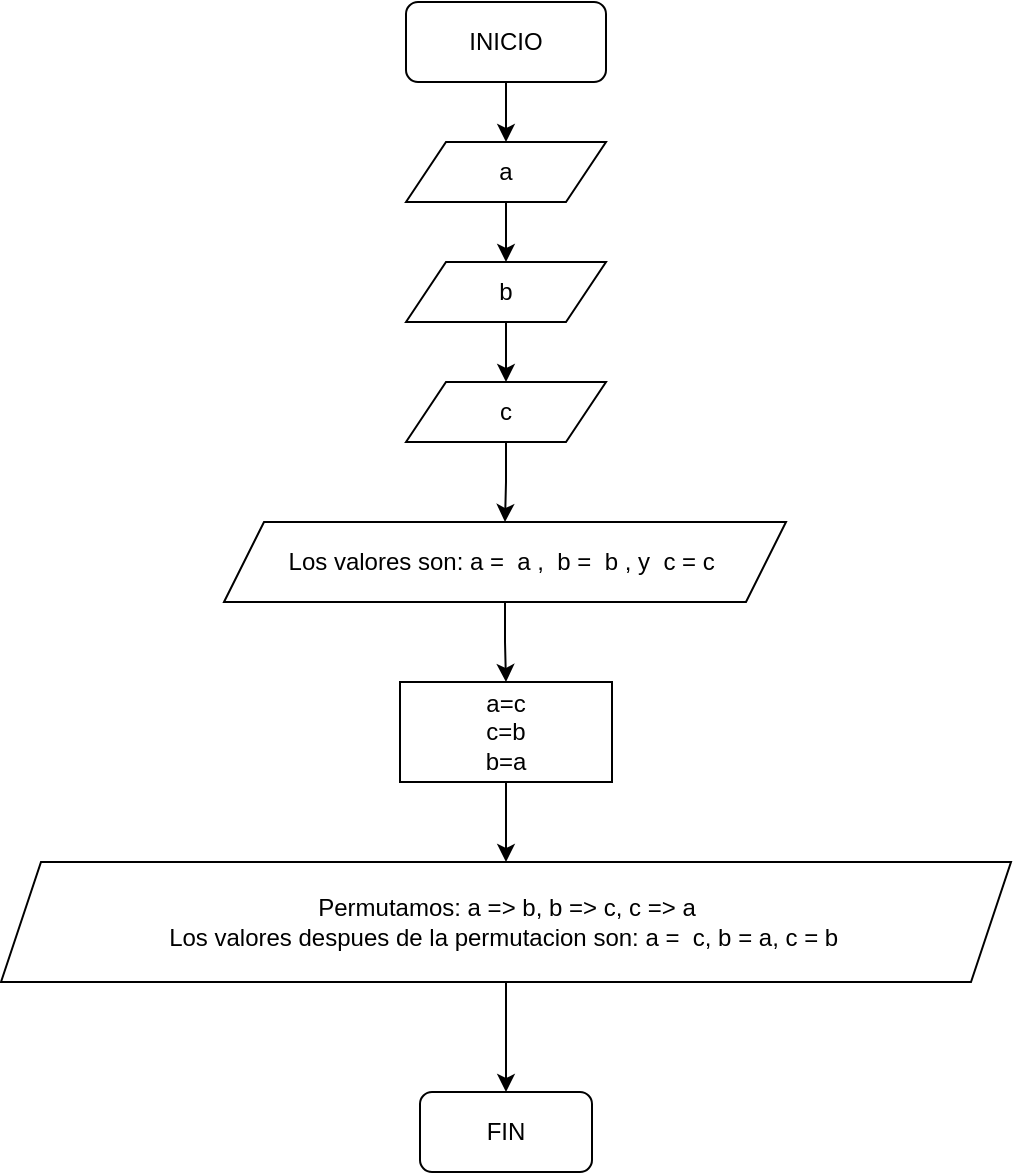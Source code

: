 <mxfile version="24.4.0" type="github">
  <diagram id="RRQUYPQVB-kboXjHAfKR" name="EXERCISE-15">
    <mxGraphModel dx="1120" dy="434" grid="1" gridSize="10" guides="1" tooltips="1" connect="1" arrows="1" fold="1" page="1" pageScale="1" pageWidth="827" pageHeight="1169" math="0" shadow="0">
      <root>
        <mxCell id="0" />
        <mxCell id="1" parent="0" />
        <mxCell id="yQ4fiTlLkfCQGKSPunkg-3" value="" style="edgeStyle=orthogonalEdgeStyle;rounded=0;orthogonalLoop=1;jettySize=auto;html=1;" parent="1" source="yQ4fiTlLkfCQGKSPunkg-1" target="yQ4fiTlLkfCQGKSPunkg-2" edge="1">
          <mxGeometry relative="1" as="geometry" />
        </mxCell>
        <mxCell id="yQ4fiTlLkfCQGKSPunkg-1" value="INICIO" style="rounded=1;whiteSpace=wrap;html=1;" parent="1" vertex="1">
          <mxGeometry x="364" y="40" width="100" height="40" as="geometry" />
        </mxCell>
        <mxCell id="yQ4fiTlLkfCQGKSPunkg-5" value="" style="edgeStyle=orthogonalEdgeStyle;rounded=0;orthogonalLoop=1;jettySize=auto;html=1;" parent="1" source="yQ4fiTlLkfCQGKSPunkg-2" target="yQ4fiTlLkfCQGKSPunkg-4" edge="1">
          <mxGeometry relative="1" as="geometry" />
        </mxCell>
        <mxCell id="yQ4fiTlLkfCQGKSPunkg-2" value="a" style="shape=parallelogram;perimeter=parallelogramPerimeter;whiteSpace=wrap;html=1;fixedSize=1;" parent="1" vertex="1">
          <mxGeometry x="364" y="110" width="100" height="30" as="geometry" />
        </mxCell>
        <mxCell id="yQ4fiTlLkfCQGKSPunkg-7" value="" style="edgeStyle=orthogonalEdgeStyle;rounded=0;orthogonalLoop=1;jettySize=auto;html=1;" parent="1" source="yQ4fiTlLkfCQGKSPunkg-4" target="yQ4fiTlLkfCQGKSPunkg-6" edge="1">
          <mxGeometry relative="1" as="geometry" />
        </mxCell>
        <mxCell id="yQ4fiTlLkfCQGKSPunkg-4" value="b" style="shape=parallelogram;perimeter=parallelogramPerimeter;whiteSpace=wrap;html=1;fixedSize=1;" parent="1" vertex="1">
          <mxGeometry x="364" y="170" width="100" height="30" as="geometry" />
        </mxCell>
        <mxCell id="yQ4fiTlLkfCQGKSPunkg-9" value="" style="edgeStyle=orthogonalEdgeStyle;rounded=0;orthogonalLoop=1;jettySize=auto;html=1;" parent="1" source="yQ4fiTlLkfCQGKSPunkg-6" target="yQ4fiTlLkfCQGKSPunkg-8" edge="1">
          <mxGeometry relative="1" as="geometry" />
        </mxCell>
        <mxCell id="yQ4fiTlLkfCQGKSPunkg-6" value="c" style="shape=parallelogram;perimeter=parallelogramPerimeter;whiteSpace=wrap;html=1;fixedSize=1;" parent="1" vertex="1">
          <mxGeometry x="364" y="230" width="100" height="30" as="geometry" />
        </mxCell>
        <mxCell id="yQ4fiTlLkfCQGKSPunkg-11" value="" style="edgeStyle=orthogonalEdgeStyle;rounded=0;orthogonalLoop=1;jettySize=auto;html=1;" parent="1" source="yQ4fiTlLkfCQGKSPunkg-8" target="yQ4fiTlLkfCQGKSPunkg-10" edge="1">
          <mxGeometry relative="1" as="geometry" />
        </mxCell>
        <mxCell id="yQ4fiTlLkfCQGKSPunkg-8" value="&lt;div&gt;Los valores son: a =&amp;nbsp; a ,&amp;nbsp; b =&amp;nbsp; b , y&amp;nbsp; c = c&amp;nbsp;&lt;/div&gt;" style="shape=parallelogram;perimeter=parallelogramPerimeter;whiteSpace=wrap;html=1;fixedSize=1;" parent="1" vertex="1">
          <mxGeometry x="273" y="300" width="281" height="40" as="geometry" />
        </mxCell>
        <mxCell id="yQ4fiTlLkfCQGKSPunkg-13" value="" style="edgeStyle=orthogonalEdgeStyle;rounded=0;orthogonalLoop=1;jettySize=auto;html=1;" parent="1" source="yQ4fiTlLkfCQGKSPunkg-10" target="yQ4fiTlLkfCQGKSPunkg-12" edge="1">
          <mxGeometry relative="1" as="geometry" />
        </mxCell>
        <mxCell id="yQ4fiTlLkfCQGKSPunkg-10" value="&lt;div&gt;a=c&lt;/div&gt;&lt;div&gt;c=b&lt;/div&gt;&lt;div&gt;b=a&lt;/div&gt;" style="whiteSpace=wrap;html=1;" parent="1" vertex="1">
          <mxGeometry x="361" y="380" width="106" height="50" as="geometry" />
        </mxCell>
        <mxCell id="yQ4fiTlLkfCQGKSPunkg-15" value="" style="edgeStyle=orthogonalEdgeStyle;rounded=0;orthogonalLoop=1;jettySize=auto;html=1;" parent="1" source="yQ4fiTlLkfCQGKSPunkg-12" target="yQ4fiTlLkfCQGKSPunkg-14" edge="1">
          <mxGeometry relative="1" as="geometry" />
        </mxCell>
        <mxCell id="yQ4fiTlLkfCQGKSPunkg-12" value="&lt;div&gt;Permutamos: a =&amp;gt; b, b =&amp;gt; c, c =&amp;gt; a&lt;br&gt;&lt;/div&gt;&lt;div&gt;Los valores despues de la permutacion son: a =&amp;nbsp; c, b = a, c = b&amp;nbsp;&lt;br&gt;&lt;/div&gt;" style="shape=parallelogram;perimeter=parallelogramPerimeter;whiteSpace=wrap;html=1;fixedSize=1;" parent="1" vertex="1">
          <mxGeometry x="161.5" y="470" width="505" height="60" as="geometry" />
        </mxCell>
        <mxCell id="yQ4fiTlLkfCQGKSPunkg-14" value="FIN" style="rounded=1;whiteSpace=wrap;html=1;" parent="1" vertex="1">
          <mxGeometry x="371" y="585" width="86" height="40" as="geometry" />
        </mxCell>
      </root>
    </mxGraphModel>
  </diagram>
</mxfile>
